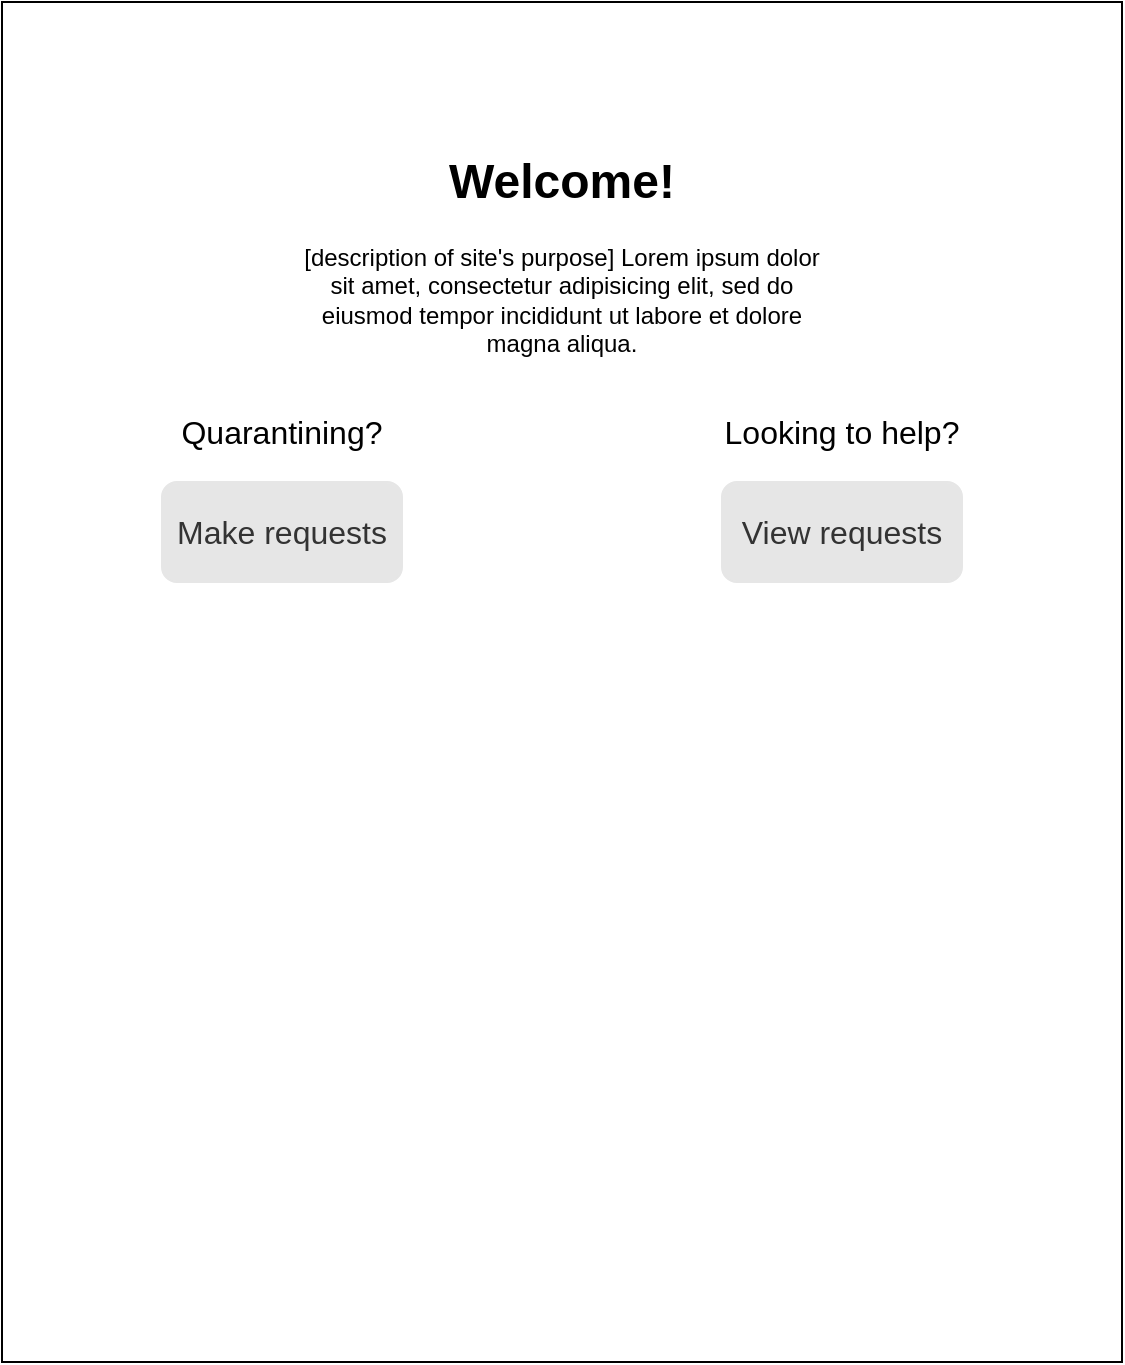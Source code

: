 <mxfile version="15.5.6" type="github">
  <diagram id="xOa8urjB6kpWdedyfURd" name="Page-1">
    <mxGraphModel dx="643" dy="755" grid="1" gridSize="10" guides="1" tooltips="1" connect="1" arrows="1" fold="1" page="1" pageScale="1" pageWidth="850" pageHeight="1100" math="0" shadow="0">
      <root>
        <mxCell id="0" />
        <mxCell id="1" parent="0" />
        <mxCell id="CBFW_vPaAqB35TPwrYVN-1" value="" style="rounded=0;whiteSpace=wrap;html=1;" vertex="1" parent="1">
          <mxGeometry x="80" y="40" width="560" height="680" as="geometry" />
        </mxCell>
        <mxCell id="CBFW_vPaAqB35TPwrYVN-4" value="&lt;h1&gt;Welcome!&lt;/h1&gt;&lt;p&gt;[description of site&#39;s purpose]&amp;nbsp;&lt;span&gt;Lorem ipsum dolor sit amet, consectetur adipisicing elit, sed do eiusmod tempor incididunt ut labore et dolore magna aliqua.&lt;/span&gt;&lt;/p&gt;" style="text;html=1;strokeColor=none;fillColor=none;spacing=5;spacingTop=-20;whiteSpace=wrap;overflow=hidden;rounded=0;align=center;" vertex="1" parent="1">
          <mxGeometry x="220" y="110" width="280" height="120" as="geometry" />
        </mxCell>
        <mxCell id="CBFW_vPaAqB35TPwrYVN-9" value="&lt;font style=&quot;font-size: 16px&quot;&gt;View requests&lt;/font&gt;" style="rounded=1;html=1;shadow=0;dashed=0;whiteSpace=wrap;fontSize=10;fillColor=#E6E6E6;align=center;strokeColor=#E6E6E6;fontColor=#333333;" vertex="1" parent="1">
          <mxGeometry x="440" y="280" width="120" height="50" as="geometry" />
        </mxCell>
        <mxCell id="CBFW_vPaAqB35TPwrYVN-10" value="&lt;font style=&quot;font-size: 16px&quot;&gt;Make requests&lt;/font&gt;" style="rounded=1;html=1;shadow=0;dashed=0;whiteSpace=wrap;fontSize=10;fillColor=#E6E6E6;align=center;strokeColor=#E6E6E6;fontColor=#333333;" vertex="1" parent="1">
          <mxGeometry x="160" y="280" width="120" height="50" as="geometry" />
        </mxCell>
        <mxCell id="CBFW_vPaAqB35TPwrYVN-12" value="Quarantining?" style="text;html=1;strokeColor=none;fillColor=none;align=center;verticalAlign=middle;whiteSpace=wrap;rounded=0;fontSize=16;" vertex="1" parent="1">
          <mxGeometry x="150" y="240" width="140" height="30" as="geometry" />
        </mxCell>
        <mxCell id="CBFW_vPaAqB35TPwrYVN-13" value="Looking to help?" style="text;html=1;strokeColor=none;fillColor=none;align=center;verticalAlign=middle;whiteSpace=wrap;rounded=0;fontSize=16;" vertex="1" parent="1">
          <mxGeometry x="430" y="240" width="140" height="30" as="geometry" />
        </mxCell>
      </root>
    </mxGraphModel>
  </diagram>
</mxfile>
